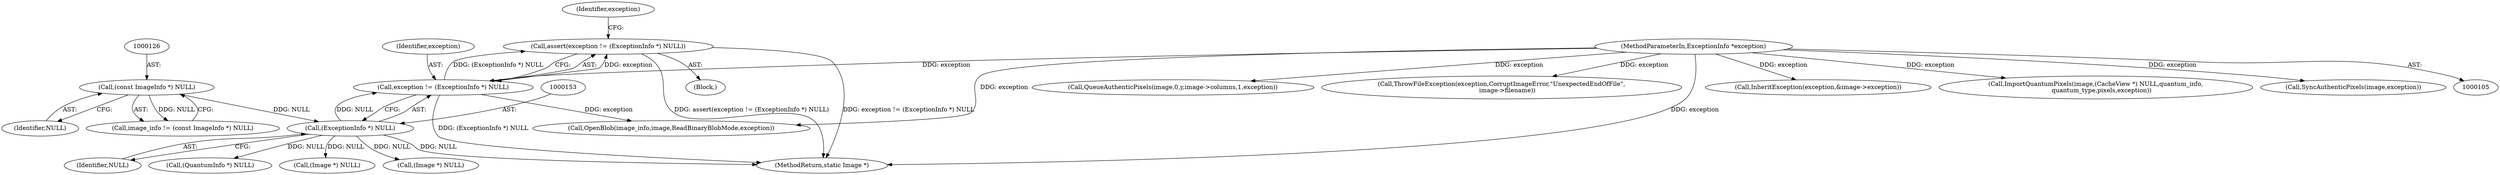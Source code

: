 digraph "0_ImageMagick_f6e9d0d9955e85bdd7540b251cd50d598dacc5e6_69@API" {
"1000149" [label="(Call,assert(exception != (ExceptionInfo *) NULL))"];
"1000150" [label="(Call,exception != (ExceptionInfo *) NULL)"];
"1000107" [label="(MethodParameterIn,ExceptionInfo *exception)"];
"1000152" [label="(Call,(ExceptionInfo *) NULL)"];
"1000125" [label="(Call,(const ImageInfo *) NULL)"];
"1000182" [label="(Call,(Image *) NULL)"];
"1000559" [label="(Call,QueueAuthenticPixels(image,0,y,image->columns,1,exception))"];
"1000151" [label="(Identifier,exception)"];
"1000627" [label="(Call,ThrowFileException(exception,CorruptImageError,\"UnexpectedEndOfFile\",\n      image->filename))"];
"1000167" [label="(Call,OpenBlob(image_info,image,ReadBinaryBlobMode,exception))"];
"1000502" [label="(Call,InheritException(exception,&image->exception))"];
"1000527" [label="(Call,(QuantumInfo *) NULL)"];
"1000108" [label="(Block,)"];
"1000107" [label="(MethodParameterIn,ExceptionInfo *exception)"];
"1000125" [label="(Call,(const ImageInfo *) NULL)"];
"1000127" [label="(Identifier,NULL)"];
"1000202" [label="(Call,(Image *) NULL)"];
"1000149" [label="(Call,assert(exception != (ExceptionInfo *) NULL))"];
"1000154" [label="(Identifier,NULL)"];
"1000152" [label="(Call,(ExceptionInfo *) NULL)"];
"1000150" [label="(Call,exception != (ExceptionInfo *) NULL)"];
"1000158" [label="(Identifier,exception)"];
"1000123" [label="(Call,image_info != (const ImageInfo *) NULL)"];
"1000583" [label="(Call,ImportQuantumPixels(image,(CacheView *) NULL,quantum_info,\n      quantum_type,pixels,exception))"];
"1000641" [label="(MethodReturn,static Image *)"];
"1000594" [label="(Call,SyncAuthenticPixels(image,exception))"];
"1000149" -> "1000108"  [label="AST: "];
"1000149" -> "1000150"  [label="CFG: "];
"1000150" -> "1000149"  [label="AST: "];
"1000158" -> "1000149"  [label="CFG: "];
"1000149" -> "1000641"  [label="DDG: assert(exception != (ExceptionInfo *) NULL)"];
"1000149" -> "1000641"  [label="DDG: exception != (ExceptionInfo *) NULL"];
"1000150" -> "1000149"  [label="DDG: exception"];
"1000150" -> "1000149"  [label="DDG: (ExceptionInfo *) NULL"];
"1000150" -> "1000152"  [label="CFG: "];
"1000151" -> "1000150"  [label="AST: "];
"1000152" -> "1000150"  [label="AST: "];
"1000150" -> "1000641"  [label="DDG: (ExceptionInfo *) NULL"];
"1000107" -> "1000150"  [label="DDG: exception"];
"1000152" -> "1000150"  [label="DDG: NULL"];
"1000150" -> "1000167"  [label="DDG: exception"];
"1000107" -> "1000105"  [label="AST: "];
"1000107" -> "1000641"  [label="DDG: exception"];
"1000107" -> "1000167"  [label="DDG: exception"];
"1000107" -> "1000502"  [label="DDG: exception"];
"1000107" -> "1000559"  [label="DDG: exception"];
"1000107" -> "1000583"  [label="DDG: exception"];
"1000107" -> "1000594"  [label="DDG: exception"];
"1000107" -> "1000627"  [label="DDG: exception"];
"1000152" -> "1000154"  [label="CFG: "];
"1000153" -> "1000152"  [label="AST: "];
"1000154" -> "1000152"  [label="AST: "];
"1000152" -> "1000641"  [label="DDG: NULL"];
"1000125" -> "1000152"  [label="DDG: NULL"];
"1000152" -> "1000182"  [label="DDG: NULL"];
"1000152" -> "1000202"  [label="DDG: NULL"];
"1000152" -> "1000527"  [label="DDG: NULL"];
"1000125" -> "1000123"  [label="AST: "];
"1000125" -> "1000127"  [label="CFG: "];
"1000126" -> "1000125"  [label="AST: "];
"1000127" -> "1000125"  [label="AST: "];
"1000123" -> "1000125"  [label="CFG: "];
"1000125" -> "1000123"  [label="DDG: NULL"];
}
